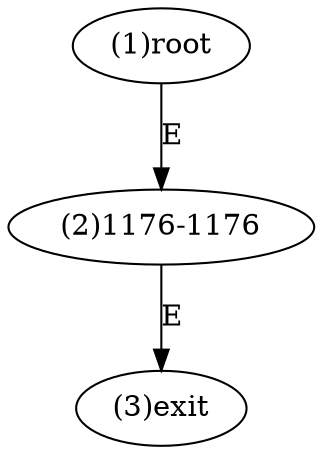 digraph "" { 
1[ label="(1)root"];
2[ label="(2)1176-1176"];
3[ label="(3)exit"];
1->2[ label="E"];
2->3[ label="E"];
}